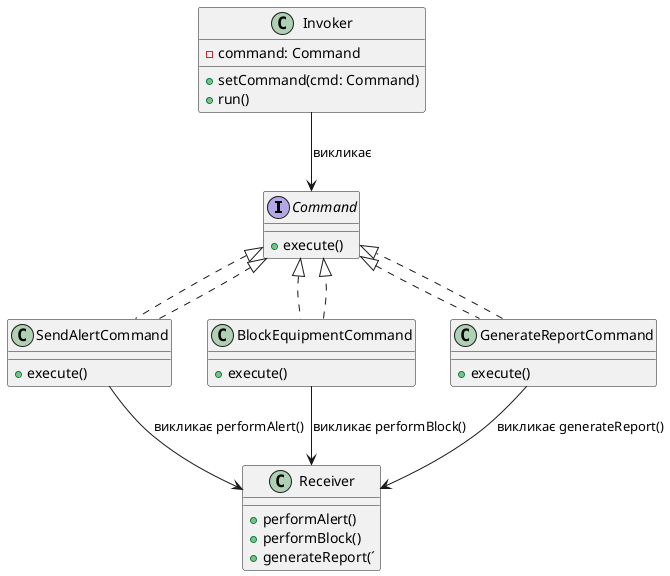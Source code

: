 @startuml

' Інтерфейс Команди
interface Command {
    +execute()
}

' Конкретні Команди
class SendAlertCommand implements Command {
    +execute()
}

class BlockEquipmentCommand implements Command {
    +execute()
}

class GenerateReportCommand implements Command {
    +execute()
}

' Клас Виконавця команд
class Receiver {
    +performAlert()
    +performBlock()
    +generateReport(´
}

' Менеджер команд (Invoker)
class Invoker {
    -command: Command
    +setCommand(cmd: Command)
    +run()
}

' Взаємодії між об'єктами
Invoker --> Command : "викликає"
SendAlertCommand ..|> Command
BlockEquipmentCommand ..|> Command
GenerateReportCommand ..|> Command

SendAlertCommand --> Receiver : "викликає performAlert()"
BlockEquipmentCommand --> Receiver : "викликає performBlock()"
GenerateReportCommand --> Receiver : "викликає generateReport()"

@enduml
